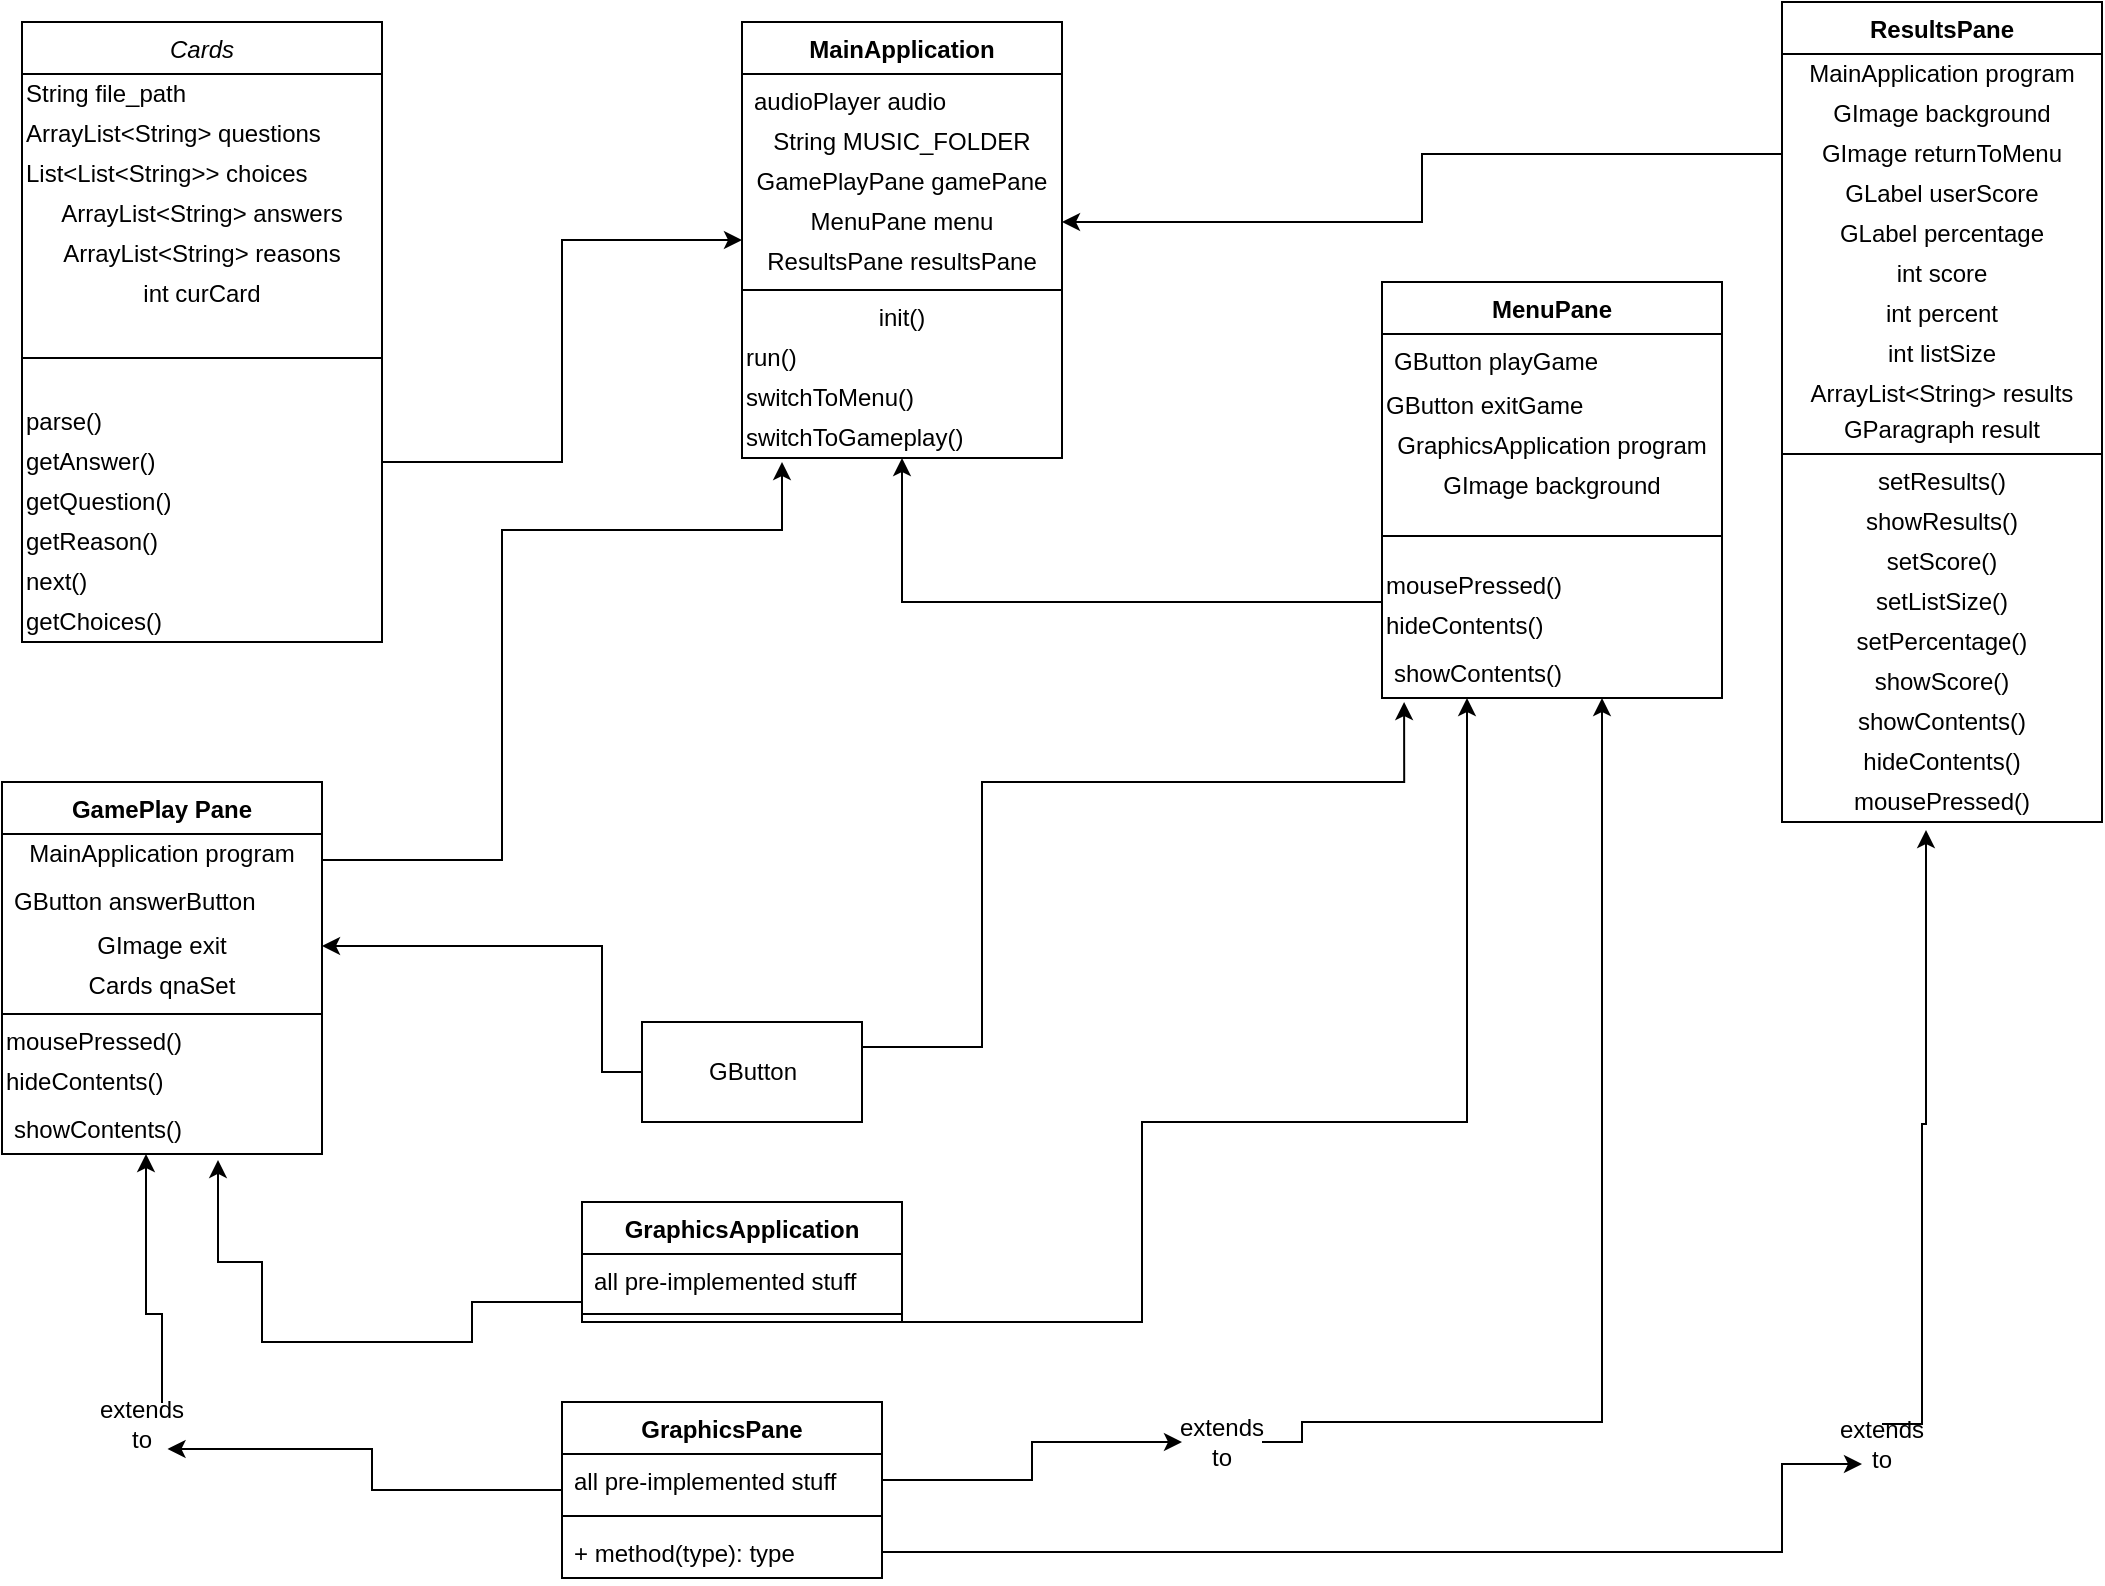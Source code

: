 <mxfile version="14.4.3" type="github">
  <diagram id="C5RBs43oDa-KdzZeNtuy" name="Page-1">
    <mxGraphModel dx="3129" dy="1123" grid="1" gridSize="10" guides="1" tooltips="1" connect="1" arrows="1" fold="1" page="1" pageScale="1" pageWidth="827" pageHeight="1169" math="0" shadow="0">
      <root>
        <mxCell id="WIyWlLk6GJQsqaUBKTNV-0" />
        <mxCell id="WIyWlLk6GJQsqaUBKTNV-1" parent="WIyWlLk6GJQsqaUBKTNV-0" />
        <mxCell id="zkfFHV4jXpPFQw0GAbJ--0" value="Cards" style="swimlane;fontStyle=2;align=center;verticalAlign=top;childLayout=stackLayout;horizontal=1;startSize=26;horizontalStack=0;resizeParent=1;resizeLast=0;collapsible=1;marginBottom=0;rounded=0;shadow=0;strokeWidth=1;" parent="WIyWlLk6GJQsqaUBKTNV-1" vertex="1">
          <mxGeometry x="-70" y="70" width="180" height="310" as="geometry">
            <mxRectangle x="230" y="140" width="160" height="26" as="alternateBounds" />
          </mxGeometry>
        </mxCell>
        <mxCell id="xebQPA5SNUuZlElYcB30-27" value="String file_path" style="text;html=1;strokeColor=none;fillColor=none;align=left;verticalAlign=middle;whiteSpace=wrap;rounded=0;" parent="zkfFHV4jXpPFQw0GAbJ--0" vertex="1">
          <mxGeometry y="26" width="180" height="20" as="geometry" />
        </mxCell>
        <mxCell id="xebQPA5SNUuZlElYcB30-46" value="ArrayList&amp;lt;String&amp;gt; questions" style="text;html=1;strokeColor=none;fillColor=none;align=left;verticalAlign=middle;whiteSpace=wrap;rounded=0;" parent="zkfFHV4jXpPFQw0GAbJ--0" vertex="1">
          <mxGeometry y="46" width="180" height="20" as="geometry" />
        </mxCell>
        <mxCell id="xebQPA5SNUuZlElYcB30-47" value="List&amp;lt;List&amp;lt;String&amp;gt;&amp;gt; choices" style="text;html=1;strokeColor=none;fillColor=none;align=left;verticalAlign=middle;whiteSpace=wrap;rounded=0;" parent="zkfFHV4jXpPFQw0GAbJ--0" vertex="1">
          <mxGeometry y="66" width="180" height="20" as="geometry" />
        </mxCell>
        <mxCell id="NdgY7wbA8HRYmO2Sopo_-1" value="ArrayList&amp;lt;String&amp;gt; answers" style="text;html=1;strokeColor=none;fillColor=none;align=center;verticalAlign=middle;whiteSpace=wrap;rounded=0;" parent="zkfFHV4jXpPFQw0GAbJ--0" vertex="1">
          <mxGeometry y="86" width="180" height="20" as="geometry" />
        </mxCell>
        <mxCell id="NdgY7wbA8HRYmO2Sopo_-2" value="ArrayList&amp;lt;String&amp;gt; reasons" style="text;html=1;strokeColor=none;fillColor=none;align=center;verticalAlign=middle;whiteSpace=wrap;rounded=0;" parent="zkfFHV4jXpPFQw0GAbJ--0" vertex="1">
          <mxGeometry y="106" width="180" height="20" as="geometry" />
        </mxCell>
        <mxCell id="NdgY7wbA8HRYmO2Sopo_-3" value="int curCard" style="text;html=1;strokeColor=none;fillColor=none;align=center;verticalAlign=middle;whiteSpace=wrap;rounded=0;" parent="zkfFHV4jXpPFQw0GAbJ--0" vertex="1">
          <mxGeometry y="126" width="180" height="20" as="geometry" />
        </mxCell>
        <mxCell id="zkfFHV4jXpPFQw0GAbJ--4" value="" style="line;html=1;strokeWidth=1;align=left;verticalAlign=middle;spacingTop=-1;spacingLeft=3;spacingRight=3;rotatable=0;labelPosition=right;points=[];portConstraint=eastwest;" parent="zkfFHV4jXpPFQw0GAbJ--0" vertex="1">
          <mxGeometry y="146" width="180" height="44" as="geometry" />
        </mxCell>
        <mxCell id="KH0oMgd1c5yute4s8Psu-13" value="&lt;div align=&quot;left&quot;&gt;parse()&lt;/div&gt;" style="text;html=1;strokeColor=none;fillColor=none;align=left;verticalAlign=middle;whiteSpace=wrap;rounded=0;" parent="zkfFHV4jXpPFQw0GAbJ--0" vertex="1">
          <mxGeometry y="190" width="180" height="20" as="geometry" />
        </mxCell>
        <mxCell id="xebQPA5SNUuZlElYcB30-16" value="&lt;div align=&quot;left&quot;&gt;getAnswer()&lt;/div&gt;" style="text;html=1;strokeColor=none;fillColor=none;align=left;verticalAlign=middle;whiteSpace=wrap;rounded=0;" parent="zkfFHV4jXpPFQw0GAbJ--0" vertex="1">
          <mxGeometry y="210" width="180" height="20" as="geometry" />
        </mxCell>
        <mxCell id="xebQPA5SNUuZlElYcB30-17" value="&lt;div align=&quot;left&quot;&gt;getQuestion()&lt;/div&gt;" style="text;html=1;strokeColor=none;fillColor=none;align=left;verticalAlign=middle;whiteSpace=wrap;rounded=0;" parent="zkfFHV4jXpPFQw0GAbJ--0" vertex="1">
          <mxGeometry y="230" width="180" height="20" as="geometry" />
        </mxCell>
        <mxCell id="xebQPA5SNUuZlElYcB30-6" value="&lt;div align=&quot;left&quot;&gt;getReason()&lt;/div&gt;" style="text;html=1;strokeColor=none;fillColor=none;align=left;verticalAlign=middle;whiteSpace=wrap;rounded=0;" parent="zkfFHV4jXpPFQw0GAbJ--0" vertex="1">
          <mxGeometry y="250" width="180" height="20" as="geometry" />
        </mxCell>
        <mxCell id="xebQPA5SNUuZlElYcB30-34" value="&lt;div align=&quot;left&quot;&gt;next()&lt;/div&gt;" style="text;html=1;strokeColor=none;fillColor=none;align=left;verticalAlign=middle;whiteSpace=wrap;rounded=0;" parent="zkfFHV4jXpPFQw0GAbJ--0" vertex="1">
          <mxGeometry y="270" width="180" height="20" as="geometry" />
        </mxCell>
        <mxCell id="NdgY7wbA8HRYmO2Sopo_-0" value="&lt;div align=&quot;left&quot;&gt;getChoices()&lt;/div&gt;" style="text;html=1;strokeColor=none;fillColor=none;align=left;verticalAlign=middle;whiteSpace=wrap;rounded=0;" parent="zkfFHV4jXpPFQw0GAbJ--0" vertex="1">
          <mxGeometry y="290" width="180" height="20" as="geometry" />
        </mxCell>
        <mxCell id="xebQPA5SNUuZlElYcB30-97" style="edgeStyle=orthogonalEdgeStyle;rounded=0;orthogonalLoop=1;jettySize=auto;html=1;" parent="WIyWlLk6GJQsqaUBKTNV-1" source="xebQPA5SNUuZlElYcB30-35" target="KH0oMgd1c5yute4s8Psu-3" edge="1">
          <mxGeometry relative="1" as="geometry">
            <mxPoint x="430" y="360" as="targetPoint" />
            <Array as="points">
              <mxPoint x="370" y="360" />
            </Array>
          </mxGeometry>
        </mxCell>
        <mxCell id="xebQPA5SNUuZlElYcB30-35" value="MenuPane" style="swimlane;fontStyle=1;align=center;verticalAlign=top;childLayout=stackLayout;horizontal=1;startSize=26;horizontalStack=0;resizeParent=1;resizeParentMax=0;resizeLast=0;collapsible=1;marginBottom=0;" parent="WIyWlLk6GJQsqaUBKTNV-1" vertex="1">
          <mxGeometry x="610" y="200" width="170" height="208" as="geometry" />
        </mxCell>
        <mxCell id="xebQPA5SNUuZlElYcB30-36" value="GButton playGame" style="text;strokeColor=none;fillColor=none;align=left;verticalAlign=top;spacingLeft=4;spacingRight=4;overflow=hidden;rotatable=0;points=[[0,0.5],[1,0.5]];portConstraint=eastwest;" parent="xebQPA5SNUuZlElYcB30-35" vertex="1">
          <mxGeometry y="26" width="170" height="26" as="geometry" />
        </mxCell>
        <mxCell id="xebQPA5SNUuZlElYcB30-39" value="&lt;div align=&quot;left&quot;&gt;GButton exitGame&lt;br&gt;&lt;/div&gt;" style="text;html=1;strokeColor=none;fillColor=none;align=left;verticalAlign=middle;whiteSpace=wrap;rounded=0;" parent="xebQPA5SNUuZlElYcB30-35" vertex="1">
          <mxGeometry y="52" width="170" height="20" as="geometry" />
        </mxCell>
        <mxCell id="xebQPA5SNUuZlElYcB30-54" value="GraphicsApplication program" style="text;html=1;strokeColor=none;fillColor=none;align=center;verticalAlign=middle;whiteSpace=wrap;rounded=0;" parent="xebQPA5SNUuZlElYcB30-35" vertex="1">
          <mxGeometry y="72" width="170" height="20" as="geometry" />
        </mxCell>
        <mxCell id="KH0oMgd1c5yute4s8Psu-11" value="GImage background" style="text;html=1;strokeColor=none;fillColor=none;align=center;verticalAlign=middle;whiteSpace=wrap;rounded=0;" parent="xebQPA5SNUuZlElYcB30-35" vertex="1">
          <mxGeometry y="92" width="170" height="20" as="geometry" />
        </mxCell>
        <mxCell id="xebQPA5SNUuZlElYcB30-37" value="" style="line;strokeWidth=1;fillColor=none;align=left;verticalAlign=middle;spacingTop=-1;spacingLeft=3;spacingRight=3;rotatable=0;labelPosition=right;points=[];portConstraint=eastwest;" parent="xebQPA5SNUuZlElYcB30-35" vertex="1">
          <mxGeometry y="112" width="170" height="30" as="geometry" />
        </mxCell>
        <mxCell id="xebQPA5SNUuZlElYcB30-51" value="&lt;div align=&quot;left&quot;&gt;mousePressed()&lt;/div&gt;" style="text;html=1;strokeColor=none;fillColor=none;align=left;verticalAlign=middle;whiteSpace=wrap;rounded=0;" parent="xebQPA5SNUuZlElYcB30-35" vertex="1">
          <mxGeometry y="142" width="170" height="20" as="geometry" />
        </mxCell>
        <mxCell id="xebQPA5SNUuZlElYcB30-49" value="&lt;div align=&quot;left&quot;&gt;hideContents()&lt;/div&gt;" style="text;html=1;strokeColor=none;fillColor=none;align=left;verticalAlign=middle;whiteSpace=wrap;rounded=0;" parent="xebQPA5SNUuZlElYcB30-35" vertex="1">
          <mxGeometry y="162" width="170" height="20" as="geometry" />
        </mxCell>
        <mxCell id="xebQPA5SNUuZlElYcB30-38" value="showContents()" style="text;strokeColor=none;fillColor=none;align=left;verticalAlign=top;spacingLeft=4;spacingRight=4;overflow=hidden;rotatable=0;points=[[0,0.5],[1,0.5]];portConstraint=eastwest;" parent="xebQPA5SNUuZlElYcB30-35" vertex="1">
          <mxGeometry y="182" width="170" height="26" as="geometry" />
        </mxCell>
        <mxCell id="xebQPA5SNUuZlElYcB30-40" value="GamePlay Pane" style="swimlane;fontStyle=1;align=center;verticalAlign=top;childLayout=stackLayout;horizontal=1;startSize=26;horizontalStack=0;resizeParent=1;resizeParentMax=0;resizeLast=0;collapsible=1;marginBottom=0;" parent="WIyWlLk6GJQsqaUBKTNV-1" vertex="1">
          <mxGeometry x="-80" y="450" width="160" height="186" as="geometry" />
        </mxCell>
        <mxCell id="xebQPA5SNUuZlElYcB30-45" value="MainApplication program" style="text;html=1;strokeColor=none;fillColor=none;align=center;verticalAlign=middle;whiteSpace=wrap;rounded=0;" parent="xebQPA5SNUuZlElYcB30-40" vertex="1">
          <mxGeometry y="26" width="160" height="20" as="geometry" />
        </mxCell>
        <mxCell id="xebQPA5SNUuZlElYcB30-41" value="GButton answerButton" style="text;strokeColor=none;fillColor=none;align=left;verticalAlign=top;spacingLeft=4;spacingRight=4;overflow=hidden;rotatable=0;points=[[0,0.5],[1,0.5]];portConstraint=eastwest;" parent="xebQPA5SNUuZlElYcB30-40" vertex="1">
          <mxGeometry y="46" width="160" height="26" as="geometry" />
        </mxCell>
        <mxCell id="GBBp3sAOk5Nv1iFzANX5-25" value="GImage exit" style="text;html=1;strokeColor=none;fillColor=none;align=center;verticalAlign=middle;whiteSpace=wrap;rounded=0;" vertex="1" parent="xebQPA5SNUuZlElYcB30-40">
          <mxGeometry y="72" width="160" height="20" as="geometry" />
        </mxCell>
        <mxCell id="xebQPA5SNUuZlElYcB30-44" value="Cards qnaSet" style="text;html=1;strokeColor=none;fillColor=none;align=center;verticalAlign=middle;whiteSpace=wrap;rounded=0;" parent="xebQPA5SNUuZlElYcB30-40" vertex="1">
          <mxGeometry y="92" width="160" height="20" as="geometry" />
        </mxCell>
        <mxCell id="xebQPA5SNUuZlElYcB30-42" value="" style="line;strokeWidth=1;fillColor=none;align=left;verticalAlign=middle;spacingTop=-1;spacingLeft=3;spacingRight=3;rotatable=0;labelPosition=right;points=[];portConstraint=eastwest;" parent="xebQPA5SNUuZlElYcB30-40" vertex="1">
          <mxGeometry y="112" width="160" height="8" as="geometry" />
        </mxCell>
        <mxCell id="xebQPA5SNUuZlElYcB30-50" value="&lt;div align=&quot;left&quot;&gt;mousePressed()&lt;/div&gt;" style="text;html=1;strokeColor=none;fillColor=none;align=left;verticalAlign=middle;whiteSpace=wrap;rounded=0;" parent="xebQPA5SNUuZlElYcB30-40" vertex="1">
          <mxGeometry y="120" width="160" height="20" as="geometry" />
        </mxCell>
        <mxCell id="xebQPA5SNUuZlElYcB30-48" value="&lt;div align=&quot;left&quot;&gt;hideContents()&lt;/div&gt;" style="text;html=1;strokeColor=none;fillColor=none;align=left;verticalAlign=middle;whiteSpace=wrap;rounded=0;" parent="xebQPA5SNUuZlElYcB30-40" vertex="1">
          <mxGeometry y="140" width="160" height="20" as="geometry" />
        </mxCell>
        <mxCell id="xebQPA5SNUuZlElYcB30-43" value="showContents()" style="text;strokeColor=none;fillColor=none;align=left;verticalAlign=top;spacingLeft=4;spacingRight=4;overflow=hidden;rotatable=0;points=[[0,0.5],[1,0.5]];portConstraint=eastwest;" parent="xebQPA5SNUuZlElYcB30-40" vertex="1">
          <mxGeometry y="160" width="160" height="26" as="geometry" />
        </mxCell>
        <mxCell id="xebQPA5SNUuZlElYcB30-58" value="MainApplication" style="swimlane;fontStyle=1;align=center;verticalAlign=top;childLayout=stackLayout;horizontal=1;startSize=26;horizontalStack=0;resizeParent=1;resizeParentMax=0;resizeLast=0;collapsible=1;marginBottom=0;" parent="WIyWlLk6GJQsqaUBKTNV-1" vertex="1">
          <mxGeometry x="290" y="70" width="160" height="218" as="geometry" />
        </mxCell>
        <mxCell id="zkfFHV4jXpPFQw0GAbJ--18" value="audioPlayer audio" style="text;align=left;verticalAlign=top;spacingLeft=4;spacingRight=4;overflow=hidden;rotatable=0;points=[[0,0.5],[1,0.5]];portConstraint=eastwest;" parent="xebQPA5SNUuZlElYcB30-58" vertex="1">
          <mxGeometry y="26" width="160" height="24" as="geometry" />
        </mxCell>
        <mxCell id="KH0oMgd1c5yute4s8Psu-5" value="&lt;div align=&quot;left&quot;&gt;String MUSIC_FOLDER&lt;br&gt;&lt;/div&gt;" style="text;html=1;strokeColor=none;fillColor=none;align=center;verticalAlign=middle;whiteSpace=wrap;rounded=0;" parent="xebQPA5SNUuZlElYcB30-58" vertex="1">
          <mxGeometry y="50" width="160" height="20" as="geometry" />
        </mxCell>
        <mxCell id="KH0oMgd1c5yute4s8Psu-8" value="GamePlayPane gamePane" style="text;html=1;strokeColor=none;fillColor=none;align=center;verticalAlign=middle;whiteSpace=wrap;rounded=0;" parent="xebQPA5SNUuZlElYcB30-58" vertex="1">
          <mxGeometry y="70" width="160" height="20" as="geometry" />
        </mxCell>
        <mxCell id="KH0oMgd1c5yute4s8Psu-7" value="MenuPane menu" style="text;html=1;strokeColor=none;fillColor=none;align=center;verticalAlign=middle;whiteSpace=wrap;rounded=0;" parent="xebQPA5SNUuZlElYcB30-58" vertex="1">
          <mxGeometry y="90" width="160" height="20" as="geometry" />
        </mxCell>
        <mxCell id="KH0oMgd1c5yute4s8Psu-6" value="ResultsPane resultsPane" style="text;html=1;strokeColor=none;fillColor=none;align=center;verticalAlign=middle;whiteSpace=wrap;rounded=0;" parent="xebQPA5SNUuZlElYcB30-58" vertex="1">
          <mxGeometry y="110" width="160" height="20" as="geometry" />
        </mxCell>
        <mxCell id="xebQPA5SNUuZlElYcB30-60" value="" style="line;strokeWidth=1;fillColor=none;align=left;verticalAlign=middle;spacingTop=-1;spacingLeft=3;spacingRight=3;rotatable=0;labelPosition=right;points=[];portConstraint=eastwest;" parent="xebQPA5SNUuZlElYcB30-58" vertex="1">
          <mxGeometry y="130" width="160" height="8" as="geometry" />
        </mxCell>
        <mxCell id="NdgY7wbA8HRYmO2Sopo_-4" value="init()" style="text;html=1;strokeColor=none;fillColor=none;align=center;verticalAlign=middle;whiteSpace=wrap;rounded=0;" parent="xebQPA5SNUuZlElYcB30-58" vertex="1">
          <mxGeometry y="138" width="160" height="20" as="geometry" />
        </mxCell>
        <mxCell id="xebQPA5SNUuZlElYcB30-83" value="run()" style="text;html=1;strokeColor=none;fillColor=none;align=left;verticalAlign=middle;whiteSpace=wrap;rounded=0;" parent="xebQPA5SNUuZlElYcB30-58" vertex="1">
          <mxGeometry y="158" width="160" height="20" as="geometry" />
        </mxCell>
        <mxCell id="KH0oMgd1c5yute4s8Psu-1" value="switchToMenu()" style="text;html=1;strokeColor=none;fillColor=none;align=left;verticalAlign=middle;whiteSpace=wrap;rounded=0;" parent="xebQPA5SNUuZlElYcB30-58" vertex="1">
          <mxGeometry y="178" width="160" height="20" as="geometry" />
        </mxCell>
        <mxCell id="KH0oMgd1c5yute4s8Psu-3" value="switchToGameplay()" style="text;html=1;strokeColor=none;fillColor=none;align=left;verticalAlign=middle;whiteSpace=wrap;rounded=0;" parent="xebQPA5SNUuZlElYcB30-58" vertex="1">
          <mxGeometry y="198" width="160" height="20" as="geometry" />
        </mxCell>
        <mxCell id="xebQPA5SNUuZlElYcB30-63" style="edgeStyle=orthogonalEdgeStyle;rounded=0;orthogonalLoop=1;jettySize=auto;html=1;entryX=0.125;entryY=1.1;entryDx=0;entryDy=0;entryPerimeter=0;" parent="WIyWlLk6GJQsqaUBKTNV-1" source="xebQPA5SNUuZlElYcB30-41" target="KH0oMgd1c5yute4s8Psu-3" edge="1">
          <mxGeometry relative="1" as="geometry">
            <mxPoint x="410" y="240" as="targetPoint" />
            <Array as="points">
              <mxPoint x="80" y="489" />
              <mxPoint x="170" y="489" />
              <mxPoint x="170" y="324" />
              <mxPoint x="310" y="324" />
            </Array>
          </mxGeometry>
        </mxCell>
        <mxCell id="xebQPA5SNUuZlElYcB30-66" style="edgeStyle=orthogonalEdgeStyle;rounded=0;orthogonalLoop=1;jettySize=auto;html=1;" parent="WIyWlLk6GJQsqaUBKTNV-1" source="xebQPA5SNUuZlElYcB30-16" target="xebQPA5SNUuZlElYcB30-58" edge="1">
          <mxGeometry relative="1" as="geometry" />
        </mxCell>
        <mxCell id="xebQPA5SNUuZlElYcB30-94" style="edgeStyle=orthogonalEdgeStyle;rounded=0;orthogonalLoop=1;jettySize=auto;html=1;entryX=0.675;entryY=1.115;entryDx=0;entryDy=0;entryPerimeter=0;" parent="WIyWlLk6GJQsqaUBKTNV-1" source="xebQPA5SNUuZlElYcB30-67" edge="1" target="xebQPA5SNUuZlElYcB30-43">
          <mxGeometry relative="1" as="geometry">
            <mxPoint x="30" y="690" as="targetPoint" />
            <Array as="points">
              <mxPoint x="155" y="710" />
              <mxPoint x="155" y="730" />
              <mxPoint x="50" y="730" />
              <mxPoint x="50" y="690" />
              <mxPoint x="28" y="690" />
            </Array>
          </mxGeometry>
        </mxCell>
        <mxCell id="xebQPA5SNUuZlElYcB30-95" style="edgeStyle=orthogonalEdgeStyle;rounded=0;orthogonalLoop=1;jettySize=auto;html=1;entryX=0.25;entryY=1;entryDx=0;entryDy=0;" parent="WIyWlLk6GJQsqaUBKTNV-1" source="xebQPA5SNUuZlElYcB30-67" edge="1" target="xebQPA5SNUuZlElYcB30-35">
          <mxGeometry relative="1" as="geometry">
            <mxPoint x="430" y="580" as="targetPoint" />
            <Array as="points">
              <mxPoint x="490" y="720" />
              <mxPoint x="490" y="620" />
              <mxPoint x="653" y="620" />
            </Array>
          </mxGeometry>
        </mxCell>
        <mxCell id="xebQPA5SNUuZlElYcB30-67" value="GraphicsApplication" style="swimlane;fontStyle=1;align=center;verticalAlign=top;childLayout=stackLayout;horizontal=1;startSize=26;horizontalStack=0;resizeParent=1;resizeParentMax=0;resizeLast=0;collapsible=1;marginBottom=0;" parent="WIyWlLk6GJQsqaUBKTNV-1" vertex="1">
          <mxGeometry x="210" y="660" width="160" height="60" as="geometry" />
        </mxCell>
        <mxCell id="xebQPA5SNUuZlElYcB30-68" value="all pre-implemented stuff" style="text;strokeColor=none;fillColor=none;align=left;verticalAlign=top;spacingLeft=4;spacingRight=4;overflow=hidden;rotatable=0;points=[[0,0.5],[1,0.5]];portConstraint=eastwest;" parent="xebQPA5SNUuZlElYcB30-67" vertex="1">
          <mxGeometry y="26" width="160" height="26" as="geometry" />
        </mxCell>
        <mxCell id="xebQPA5SNUuZlElYcB30-69" value="" style="line;strokeWidth=1;fillColor=none;align=left;verticalAlign=middle;spacingTop=-1;spacingLeft=3;spacingRight=3;rotatable=0;labelPosition=right;points=[];portConstraint=eastwest;" parent="xebQPA5SNUuZlElYcB30-67" vertex="1">
          <mxGeometry y="52" width="160" height="8" as="geometry" />
        </mxCell>
        <mxCell id="xebQPA5SNUuZlElYcB30-75" style="edgeStyle=orthogonalEdgeStyle;rounded=0;orthogonalLoop=1;jettySize=auto;html=1;entryX=0.45;entryY=1;entryDx=0;entryDy=0;entryPerimeter=0;" parent="WIyWlLk6GJQsqaUBKTNV-1" source="xebQPA5SNUuZlElYcB30-77" edge="1" target="xebQPA5SNUuZlElYcB30-43">
          <mxGeometry relative="1" as="geometry">
            <mxPoint x="-8" y="630" as="targetPoint" />
            <Array as="points">
              <mxPoint y="716" />
              <mxPoint x="-8" y="716" />
            </Array>
          </mxGeometry>
        </mxCell>
        <mxCell id="xebQPA5SNUuZlElYcB30-71" value="GraphicsPane" style="swimlane;fontStyle=1;align=center;verticalAlign=top;childLayout=stackLayout;horizontal=1;startSize=26;horizontalStack=0;resizeParent=1;resizeParentMax=0;resizeLast=0;collapsible=1;marginBottom=0;" parent="WIyWlLk6GJQsqaUBKTNV-1" vertex="1">
          <mxGeometry x="200" y="760" width="160" height="88" as="geometry" />
        </mxCell>
        <mxCell id="xebQPA5SNUuZlElYcB30-72" value="all pre-implemented stuff" style="text;strokeColor=none;fillColor=none;align=left;verticalAlign=top;spacingLeft=4;spacingRight=4;overflow=hidden;rotatable=0;points=[[0,0.5],[1,0.5]];portConstraint=eastwest;" parent="xebQPA5SNUuZlElYcB30-71" vertex="1">
          <mxGeometry y="26" width="160" height="26" as="geometry" />
        </mxCell>
        <mxCell id="xebQPA5SNUuZlElYcB30-73" value="" style="line;strokeWidth=1;fillColor=none;align=left;verticalAlign=middle;spacingTop=-1;spacingLeft=3;spacingRight=3;rotatable=0;labelPosition=right;points=[];portConstraint=eastwest;" parent="xebQPA5SNUuZlElYcB30-71" vertex="1">
          <mxGeometry y="52" width="160" height="10" as="geometry" />
        </mxCell>
        <mxCell id="xebQPA5SNUuZlElYcB30-74" value="+ method(type): type" style="text;strokeColor=none;fillColor=none;align=left;verticalAlign=top;spacingLeft=4;spacingRight=4;overflow=hidden;rotatable=0;points=[[0,0.5],[1,0.5]];portConstraint=eastwest;" parent="xebQPA5SNUuZlElYcB30-71" vertex="1">
          <mxGeometry y="62" width="160" height="26" as="geometry" />
        </mxCell>
        <mxCell id="xebQPA5SNUuZlElYcB30-76" style="edgeStyle=orthogonalEdgeStyle;rounded=0;orthogonalLoop=1;jettySize=auto;html=1;exitX=1;exitY=0.5;exitDx=0;exitDy=0;" parent="WIyWlLk6GJQsqaUBKTNV-1" source="xebQPA5SNUuZlElYcB30-79" target="xebQPA5SNUuZlElYcB30-38" edge="1">
          <mxGeometry relative="1" as="geometry">
            <mxPoint x="550" y="620" as="targetPoint" />
            <Array as="points">
              <mxPoint x="570" y="780" />
              <mxPoint x="570" y="770" />
              <mxPoint x="720" y="770" />
            </Array>
          </mxGeometry>
        </mxCell>
        <mxCell id="xebQPA5SNUuZlElYcB30-77" value="extends to" style="text;html=1;strokeColor=none;fillColor=none;align=center;verticalAlign=middle;whiteSpace=wrap;rounded=0;" parent="WIyWlLk6GJQsqaUBKTNV-1" vertex="1">
          <mxGeometry x="-30" y="760.5" width="40" height="20" as="geometry" />
        </mxCell>
        <mxCell id="xebQPA5SNUuZlElYcB30-78" style="edgeStyle=orthogonalEdgeStyle;rounded=0;orthogonalLoop=1;jettySize=auto;html=1;entryX=0.819;entryY=1.15;entryDx=0;entryDy=0;entryPerimeter=0;" parent="WIyWlLk6GJQsqaUBKTNV-1" source="xebQPA5SNUuZlElYcB30-71" target="xebQPA5SNUuZlElYcB30-77" edge="1">
          <mxGeometry relative="1" as="geometry">
            <mxPoint x="170" y="730" as="sourcePoint" />
            <mxPoint x="221.04" y="669" as="targetPoint" />
          </mxGeometry>
        </mxCell>
        <mxCell id="xebQPA5SNUuZlElYcB30-91" style="edgeStyle=orthogonalEdgeStyle;rounded=0;orthogonalLoop=1;jettySize=auto;html=1;entryX=1;entryY=0.5;entryDx=0;entryDy=0;" parent="WIyWlLk6GJQsqaUBKTNV-1" source="xebQPA5SNUuZlElYcB30-89" target="GBBp3sAOk5Nv1iFzANX5-25" edge="1">
          <mxGeometry relative="1" as="geometry">
            <Array as="points">
              <mxPoint x="220" y="595" />
              <mxPoint x="220" y="532" />
            </Array>
          </mxGeometry>
        </mxCell>
        <mxCell id="xebQPA5SNUuZlElYcB30-92" style="edgeStyle=orthogonalEdgeStyle;rounded=0;orthogonalLoop=1;jettySize=auto;html=1;exitX=1;exitY=0.25;exitDx=0;exitDy=0;entryX=0.065;entryY=1.077;entryDx=0;entryDy=0;entryPerimeter=0;" parent="WIyWlLk6GJQsqaUBKTNV-1" source="xebQPA5SNUuZlElYcB30-89" target="xebQPA5SNUuZlElYcB30-38" edge="1">
          <mxGeometry relative="1" as="geometry">
            <Array as="points">
              <mxPoint x="410" y="583" />
              <mxPoint x="410" y="450" />
              <mxPoint x="621" y="450" />
            </Array>
            <mxPoint x="890" y="520" as="targetPoint" />
          </mxGeometry>
        </mxCell>
        <mxCell id="xebQPA5SNUuZlElYcB30-89" value="GButton" style="html=1;" parent="WIyWlLk6GJQsqaUBKTNV-1" vertex="1">
          <mxGeometry x="240" y="570" width="110" height="50" as="geometry" />
        </mxCell>
        <mxCell id="xebQPA5SNUuZlElYcB30-79" value="extends to" style="text;html=1;strokeColor=none;fillColor=none;align=center;verticalAlign=middle;whiteSpace=wrap;rounded=0;" parent="WIyWlLk6GJQsqaUBKTNV-1" vertex="1">
          <mxGeometry x="510" y="770" width="40" height="20" as="geometry" />
        </mxCell>
        <mxCell id="xebQPA5SNUuZlElYcB30-93" style="edgeStyle=orthogonalEdgeStyle;rounded=0;orthogonalLoop=1;jettySize=auto;html=1;exitX=1;exitY=0.5;exitDx=0;exitDy=0;" parent="WIyWlLk6GJQsqaUBKTNV-1" source="xebQPA5SNUuZlElYcB30-72" target="xebQPA5SNUuZlElYcB30-79" edge="1">
          <mxGeometry relative="1" as="geometry">
            <mxPoint x="420" y="869" as="sourcePoint" />
            <mxPoint x="530" y="660" as="targetPoint" />
          </mxGeometry>
        </mxCell>
        <mxCell id="NjhyR1131A858VyeEAT_-0" value="ResultsPane" style="swimlane;fontStyle=1;align=center;verticalAlign=top;childLayout=stackLayout;horizontal=1;startSize=26;horizontalStack=0;resizeParent=1;resizeParentMax=0;resizeLast=0;collapsible=1;marginBottom=0;" parent="WIyWlLk6GJQsqaUBKTNV-1" vertex="1">
          <mxGeometry x="810" y="60" width="160" height="410" as="geometry" />
        </mxCell>
        <mxCell id="GBBp3sAOk5Nv1iFzANX5-1" value="MainApplication program" style="text;html=1;strokeColor=none;fillColor=none;align=center;verticalAlign=middle;whiteSpace=wrap;rounded=0;" vertex="1" parent="NjhyR1131A858VyeEAT_-0">
          <mxGeometry y="26" width="160" height="20" as="geometry" />
        </mxCell>
        <mxCell id="GBBp3sAOk5Nv1iFzANX5-4" value="GImage background" style="text;html=1;strokeColor=none;fillColor=none;align=center;verticalAlign=middle;whiteSpace=wrap;rounded=0;" vertex="1" parent="NjhyR1131A858VyeEAT_-0">
          <mxGeometry y="46" width="160" height="20" as="geometry" />
        </mxCell>
        <mxCell id="GBBp3sAOk5Nv1iFzANX5-5" value="GImage returnToMenu" style="text;html=1;strokeColor=none;fillColor=none;align=center;verticalAlign=middle;whiteSpace=wrap;rounded=0;" vertex="1" parent="NjhyR1131A858VyeEAT_-0">
          <mxGeometry y="66" width="160" height="20" as="geometry" />
        </mxCell>
        <mxCell id="GBBp3sAOk5Nv1iFzANX5-20" value="GLabel userScore" style="text;html=1;strokeColor=none;fillColor=none;align=center;verticalAlign=middle;whiteSpace=wrap;rounded=0;" vertex="1" parent="NjhyR1131A858VyeEAT_-0">
          <mxGeometry y="86" width="160" height="20" as="geometry" />
        </mxCell>
        <mxCell id="GBBp3sAOk5Nv1iFzANX5-21" value="GLabel percentage" style="text;html=1;strokeColor=none;fillColor=none;align=center;verticalAlign=middle;whiteSpace=wrap;rounded=0;" vertex="1" parent="NjhyR1131A858VyeEAT_-0">
          <mxGeometry y="106" width="160" height="20" as="geometry" />
        </mxCell>
        <mxCell id="GBBp3sAOk5Nv1iFzANX5-6" value="int score" style="text;html=1;strokeColor=none;fillColor=none;align=center;verticalAlign=middle;whiteSpace=wrap;rounded=0;" vertex="1" parent="NjhyR1131A858VyeEAT_-0">
          <mxGeometry y="126" width="160" height="20" as="geometry" />
        </mxCell>
        <mxCell id="GBBp3sAOk5Nv1iFzANX5-7" value="int percent" style="text;html=1;strokeColor=none;fillColor=none;align=center;verticalAlign=middle;whiteSpace=wrap;rounded=0;" vertex="1" parent="NjhyR1131A858VyeEAT_-0">
          <mxGeometry y="146" width="160" height="20" as="geometry" />
        </mxCell>
        <mxCell id="GBBp3sAOk5Nv1iFzANX5-8" value="int listSize" style="text;html=1;strokeColor=none;fillColor=none;align=center;verticalAlign=middle;whiteSpace=wrap;rounded=0;" vertex="1" parent="NjhyR1131A858VyeEAT_-0">
          <mxGeometry y="166" width="160" height="20" as="geometry" />
        </mxCell>
        <mxCell id="GBBp3sAOk5Nv1iFzANX5-9" value="ArrayList&amp;lt;String&amp;gt; results" style="text;html=1;strokeColor=none;fillColor=none;align=center;verticalAlign=middle;whiteSpace=wrap;rounded=0;" vertex="1" parent="NjhyR1131A858VyeEAT_-0">
          <mxGeometry y="186" width="160" height="20" as="geometry" />
        </mxCell>
        <mxCell id="GBBp3sAOk5Nv1iFzANX5-10" value="GParagraph result" style="text;html=1;strokeColor=none;fillColor=none;align=center;verticalAlign=middle;whiteSpace=wrap;rounded=0;" vertex="1" parent="NjhyR1131A858VyeEAT_-0">
          <mxGeometry y="206" width="160" height="16" as="geometry" />
        </mxCell>
        <mxCell id="NjhyR1131A858VyeEAT_-2" value="" style="line;strokeWidth=1;fillColor=none;align=left;verticalAlign=middle;spacingTop=-1;spacingLeft=3;spacingRight=3;rotatable=0;labelPosition=right;points=[];portConstraint=eastwest;" parent="NjhyR1131A858VyeEAT_-0" vertex="1">
          <mxGeometry y="222" width="160" height="8" as="geometry" />
        </mxCell>
        <mxCell id="GBBp3sAOk5Nv1iFzANX5-11" value="setResults()" style="text;html=1;strokeColor=none;fillColor=none;align=center;verticalAlign=middle;whiteSpace=wrap;rounded=0;" vertex="1" parent="NjhyR1131A858VyeEAT_-0">
          <mxGeometry y="230" width="160" height="20" as="geometry" />
        </mxCell>
        <mxCell id="GBBp3sAOk5Nv1iFzANX5-12" value="showResults()" style="text;html=1;strokeColor=none;fillColor=none;align=center;verticalAlign=middle;whiteSpace=wrap;rounded=0;" vertex="1" parent="NjhyR1131A858VyeEAT_-0">
          <mxGeometry y="250" width="160" height="20" as="geometry" />
        </mxCell>
        <mxCell id="GBBp3sAOk5Nv1iFzANX5-13" value="setScore()" style="text;html=1;strokeColor=none;fillColor=none;align=center;verticalAlign=middle;whiteSpace=wrap;rounded=0;" vertex="1" parent="NjhyR1131A858VyeEAT_-0">
          <mxGeometry y="270" width="160" height="20" as="geometry" />
        </mxCell>
        <mxCell id="GBBp3sAOk5Nv1iFzANX5-14" value="setListSize()" style="text;html=1;strokeColor=none;fillColor=none;align=center;verticalAlign=middle;whiteSpace=wrap;rounded=0;" vertex="1" parent="NjhyR1131A858VyeEAT_-0">
          <mxGeometry y="290" width="160" height="20" as="geometry" />
        </mxCell>
        <mxCell id="GBBp3sAOk5Nv1iFzANX5-15" value="setPercentage()" style="text;html=1;strokeColor=none;fillColor=none;align=center;verticalAlign=middle;whiteSpace=wrap;rounded=0;" vertex="1" parent="NjhyR1131A858VyeEAT_-0">
          <mxGeometry y="310" width="160" height="20" as="geometry" />
        </mxCell>
        <mxCell id="GBBp3sAOk5Nv1iFzANX5-16" value="showScore()" style="text;html=1;strokeColor=none;fillColor=none;align=center;verticalAlign=middle;whiteSpace=wrap;rounded=0;" vertex="1" parent="NjhyR1131A858VyeEAT_-0">
          <mxGeometry y="330" width="160" height="20" as="geometry" />
        </mxCell>
        <mxCell id="GBBp3sAOk5Nv1iFzANX5-17" value="showContents()" style="text;html=1;strokeColor=none;fillColor=none;align=center;verticalAlign=middle;whiteSpace=wrap;rounded=0;" vertex="1" parent="NjhyR1131A858VyeEAT_-0">
          <mxGeometry y="350" width="160" height="20" as="geometry" />
        </mxCell>
        <mxCell id="GBBp3sAOk5Nv1iFzANX5-18" value="hideContents()" style="text;html=1;strokeColor=none;fillColor=none;align=center;verticalAlign=middle;whiteSpace=wrap;rounded=0;" vertex="1" parent="NjhyR1131A858VyeEAT_-0">
          <mxGeometry y="370" width="160" height="20" as="geometry" />
        </mxCell>
        <mxCell id="GBBp3sAOk5Nv1iFzANX5-19" value="mousePressed()" style="text;html=1;strokeColor=none;fillColor=none;align=center;verticalAlign=middle;whiteSpace=wrap;rounded=0;" vertex="1" parent="NjhyR1131A858VyeEAT_-0">
          <mxGeometry y="390" width="160" height="20" as="geometry" />
        </mxCell>
        <mxCell id="GBBp3sAOk5Nv1iFzANX5-0" style="edgeStyle=orthogonalEdgeStyle;rounded=0;orthogonalLoop=1;jettySize=auto;html=1;exitX=0;exitY=0.5;exitDx=0;exitDy=0;entryX=1;entryY=0.5;entryDx=0;entryDy=0;" edge="1" parent="WIyWlLk6GJQsqaUBKTNV-1" source="GBBp3sAOk5Nv1iFzANX5-5" target="KH0oMgd1c5yute4s8Psu-7">
          <mxGeometry relative="1" as="geometry">
            <mxPoint x="700" y="79" as="sourcePoint" />
          </mxGeometry>
        </mxCell>
        <mxCell id="GBBp3sAOk5Nv1iFzANX5-22" style="edgeStyle=orthogonalEdgeStyle;rounded=0;orthogonalLoop=1;jettySize=auto;html=1;exitX=0.5;exitY=0;exitDx=0;exitDy=0;entryX=0.45;entryY=1.2;entryDx=0;entryDy=0;entryPerimeter=0;" edge="1" parent="WIyWlLk6GJQsqaUBKTNV-1" source="GBBp3sAOk5Nv1iFzANX5-23" target="GBBp3sAOk5Nv1iFzANX5-19">
          <mxGeometry relative="1" as="geometry">
            <Array as="points">
              <mxPoint x="880" y="771" />
              <mxPoint x="880" y="621" />
              <mxPoint x="882" y="621" />
            </Array>
          </mxGeometry>
        </mxCell>
        <mxCell id="GBBp3sAOk5Nv1iFzANX5-23" value="extends to" style="text;html=1;strokeColor=none;fillColor=none;align=center;verticalAlign=middle;whiteSpace=wrap;rounded=0;" vertex="1" parent="WIyWlLk6GJQsqaUBKTNV-1">
          <mxGeometry x="840" y="771" width="40" height="20" as="geometry" />
        </mxCell>
        <mxCell id="GBBp3sAOk5Nv1iFzANX5-24" style="edgeStyle=orthogonalEdgeStyle;rounded=0;orthogonalLoop=1;jettySize=auto;html=1;exitX=1;exitY=0.5;exitDx=0;exitDy=0;entryX=0.25;entryY=1;entryDx=0;entryDy=0;" edge="1" parent="WIyWlLk6GJQsqaUBKTNV-1" source="xebQPA5SNUuZlElYcB30-74" target="GBBp3sAOk5Nv1iFzANX5-23">
          <mxGeometry relative="1" as="geometry">
            <mxPoint x="390" y="895" as="sourcePoint" />
            <mxPoint x="860" y="474" as="targetPoint" />
            <Array as="points">
              <mxPoint x="810" y="835" />
              <mxPoint x="810" y="791" />
            </Array>
          </mxGeometry>
        </mxCell>
      </root>
    </mxGraphModel>
  </diagram>
</mxfile>
